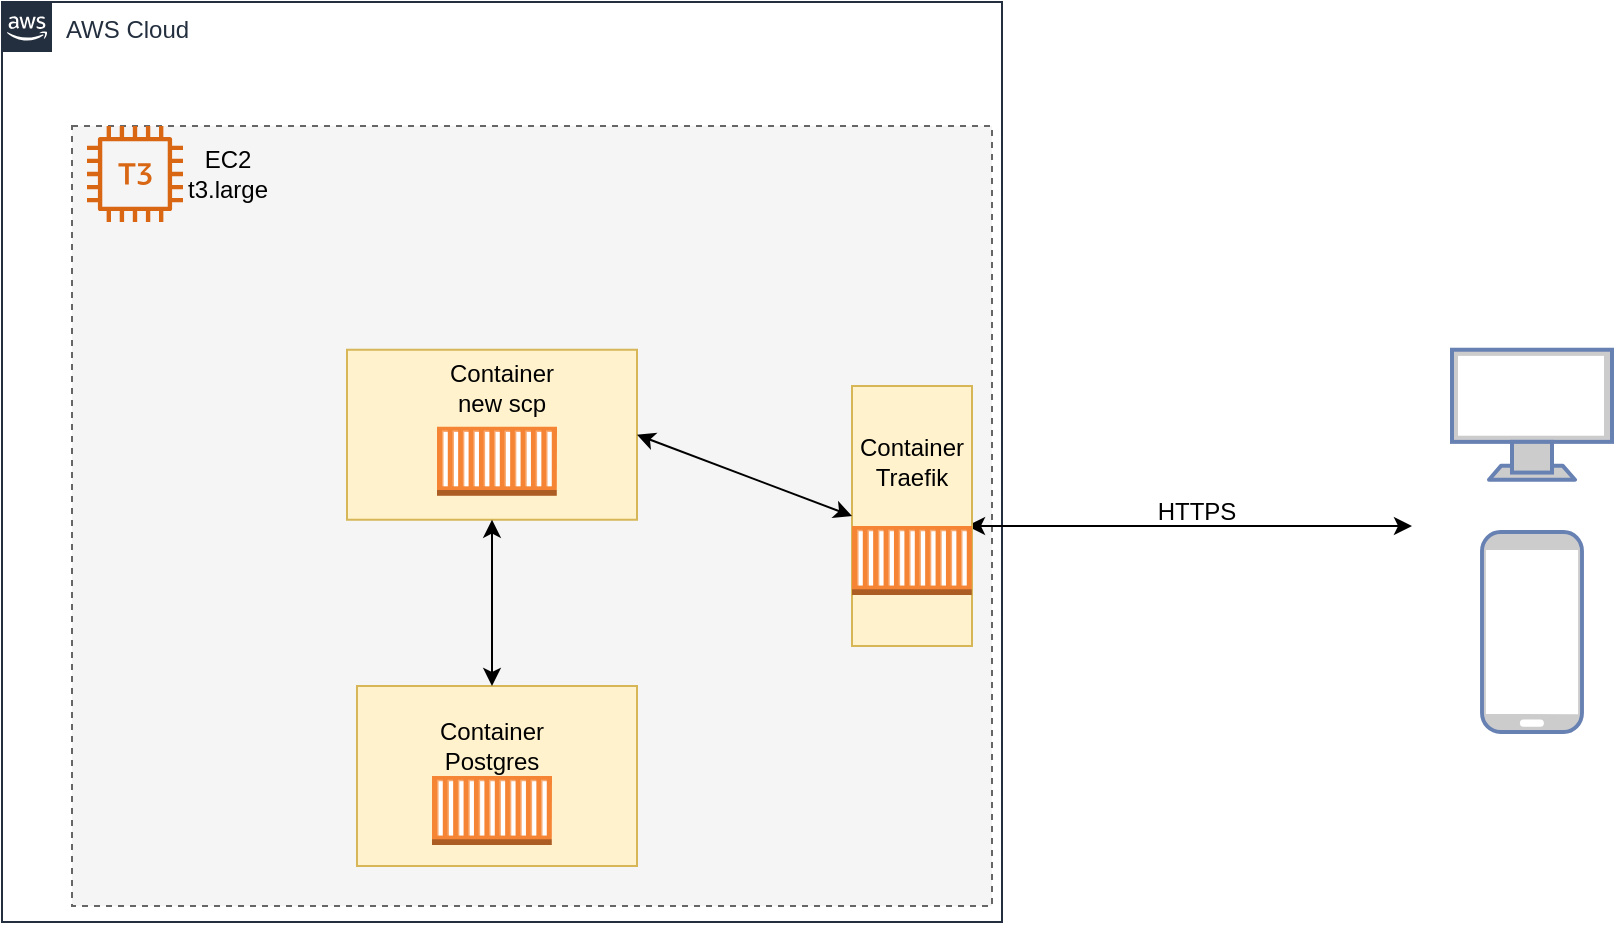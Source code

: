 <mxfile version="13.0.3" type="github">
  <diagram id="Ht1M8jgEwFfnCIfOTk4-" name="Page-1">
    <mxGraphModel dx="1197" dy="715" grid="1" gridSize="10" guides="1" tooltips="1" connect="1" arrows="1" fold="1" page="1" pageScale="1" pageWidth="1169" pageHeight="827" math="0" shadow="0">
      <root>
        <mxCell id="0" />
        <mxCell id="1" parent="0" />
        <mxCell id="UEzPUAAOIrF-is8g5C7q-107" value="" style="rounded=0;whiteSpace=wrap;html=1;labelBackgroundColor=none;fillColor=#f5f5f5;dashed=1;strokeColor=#666666;fontColor=#333333;" parent="1" vertex="1">
          <mxGeometry x="220" y="230" width="460" height="390" as="geometry" />
        </mxCell>
        <mxCell id="UEzPUAAOIrF-is8g5C7q-74" value="AWS Cloud" style="points=[[0,0],[0.25,0],[0.5,0],[0.75,0],[1,0],[1,0.25],[1,0.5],[1,0.75],[1,1],[0.75,1],[0.5,1],[0.25,1],[0,1],[0,0.75],[0,0.5],[0,0.25]];outlineConnect=0;gradientColor=none;html=1;whiteSpace=wrap;fontSize=12;fontStyle=0;shape=mxgraph.aws4.group;grIcon=mxgraph.aws4.group_aws_cloud_alt;strokeColor=#232F3E;fillColor=none;verticalAlign=top;align=left;spacingLeft=30;fontColor=#232F3E;dashed=0;labelBackgroundColor=#ffffff;" parent="1" vertex="1">
          <mxGeometry x="185" y="168" width="500" height="460" as="geometry" />
        </mxCell>
        <mxCell id="UEzPUAAOIrF-is8g5C7q-90" value="" style="edgeStyle=orthogonalEdgeStyle;rounded=0;orthogonalLoop=1;jettySize=auto;html=1;endArrow=open;endFill=0;strokeWidth=2;" parent="1" edge="1">
          <mxGeometry relative="1" as="geometry">
            <mxPoint x="448" y="349" as="sourcePoint" />
          </mxGeometry>
        </mxCell>
        <mxCell id="UEzPUAAOIrF-is8g5C7q-91" value="" style="edgeStyle=orthogonalEdgeStyle;rounded=0;orthogonalLoop=1;jettySize=auto;html=1;endArrow=open;endFill=0;strokeWidth=2;" parent="1" edge="1">
          <mxGeometry relative="1" as="geometry">
            <mxPoint x="558" y="349" as="sourcePoint" />
          </mxGeometry>
        </mxCell>
        <mxCell id="UEzPUAAOIrF-is8g5C7q-92" value="" style="edgeStyle=orthogonalEdgeStyle;rounded=0;orthogonalLoop=1;jettySize=auto;html=1;endArrow=open;endFill=0;strokeWidth=2;" parent="1" edge="1">
          <mxGeometry relative="1" as="geometry">
            <mxPoint x="678" y="349" as="sourcePoint" />
          </mxGeometry>
        </mxCell>
        <mxCell id="UEzPUAAOIrF-is8g5C7q-93" style="edgeStyle=orthogonalEdgeStyle;rounded=0;orthogonalLoop=1;jettySize=auto;html=1;endArrow=open;endFill=0;strokeWidth=2;" parent="1" edge="1">
          <mxGeometry relative="1" as="geometry">
            <Array as="points">
              <mxPoint x="762" y="480" />
            </Array>
            <mxPoint x="762" y="388" as="sourcePoint" />
          </mxGeometry>
        </mxCell>
        <mxCell id="UEzPUAAOIrF-is8g5C7q-96" style="edgeStyle=orthogonalEdgeStyle;rounded=0;orthogonalLoop=1;jettySize=auto;html=1;endArrow=open;endFill=0;strokeWidth=2;startArrow=open;startFill=0;" parent="1" edge="1">
          <mxGeometry relative="1" as="geometry">
            <Array as="points">
              <mxPoint x="638" y="560" />
              <mxPoint x="528" y="560" />
            </Array>
            <mxPoint x="638" y="528" as="sourcePoint" />
          </mxGeometry>
        </mxCell>
        <mxCell id="UEzPUAAOIrF-is8g5C7q-97" style="edgeStyle=orthogonalEdgeStyle;rounded=0;orthogonalLoop=1;jettySize=auto;html=1;endArrow=open;endFill=0;strokeWidth=2;startArrow=open;startFill=0;" parent="1" edge="1">
          <mxGeometry relative="1" as="geometry">
            <Array as="points">
              <mxPoint x="684" y="560" />
              <mxPoint x="859" y="560" />
            </Array>
            <mxPoint x="638" y="528" as="sourcePoint" />
          </mxGeometry>
        </mxCell>
        <mxCell id="AvLsBnEE_gzgj6Tfmuju-1" value="" style="outlineConnect=0;fontColor=#232F3E;gradientColor=none;fillColor=#D86613;strokeColor=none;dashed=0;verticalLabelPosition=bottom;verticalAlign=top;align=center;html=1;fontSize=12;fontStyle=0;aspect=fixed;pointerEvents=1;shape=mxgraph.aws4.t3_instance;" parent="1" vertex="1">
          <mxGeometry x="227.5" y="230" width="48" height="48" as="geometry" />
        </mxCell>
        <mxCell id="AvLsBnEE_gzgj6Tfmuju-2" value="&lt;div&gt;EC2 t3.large&lt;/div&gt;" style="text;html=1;strokeColor=none;fillColor=none;align=center;verticalAlign=middle;whiteSpace=wrap;rounded=0;" parent="1" vertex="1">
          <mxGeometry x="277.5" y="244" width="40" height="20" as="geometry" />
        </mxCell>
        <mxCell id="AvLsBnEE_gzgj6Tfmuju-3" value="" style="rounded=0;whiteSpace=wrap;html=1;fillColor=#fff2cc;strokeColor=#d6b656;" parent="1" vertex="1">
          <mxGeometry x="357.5" y="341.87" width="145" height="85" as="geometry" />
        </mxCell>
        <mxCell id="AvLsBnEE_gzgj6Tfmuju-4" value="" style="rounded=0;whiteSpace=wrap;html=1;fillColor=#fff2cc;strokeColor=#d6b656;" parent="1" vertex="1">
          <mxGeometry x="362.5" y="510" width="140" height="90" as="geometry" />
        </mxCell>
        <mxCell id="AvLsBnEE_gzgj6Tfmuju-5" value="" style="outlineConnect=0;dashed=0;verticalLabelPosition=bottom;verticalAlign=top;align=center;html=1;shape=mxgraph.aws3.ec2_compute_container;fillColor=#F58534;gradientColor=none;" parent="1" vertex="1">
          <mxGeometry x="402.5" y="380.37" width="60" height="34.5" as="geometry" />
        </mxCell>
        <mxCell id="AvLsBnEE_gzgj6Tfmuju-6" value="" style="outlineConnect=0;dashed=0;verticalLabelPosition=bottom;verticalAlign=top;align=center;html=1;shape=mxgraph.aws3.ec2_compute_container;fillColor=#F58534;gradientColor=none;" parent="1" vertex="1">
          <mxGeometry x="400" y="555" width="60" height="34.5" as="geometry" />
        </mxCell>
        <mxCell id="AvLsBnEE_gzgj6Tfmuju-7" value="&lt;div&gt;Container&lt;/div&gt;&lt;div&gt;Postgres&lt;/div&gt;" style="text;html=1;strokeColor=none;fillColor=none;align=center;verticalAlign=middle;whiteSpace=wrap;rounded=0;" parent="1" vertex="1">
          <mxGeometry x="410" y="530" width="40" height="20" as="geometry" />
        </mxCell>
        <mxCell id="AvLsBnEE_gzgj6Tfmuju-8" value="&lt;div&gt;Container&lt;/div&gt;&lt;div&gt;new scp&lt;/div&gt;" style="text;html=1;strokeColor=none;fillColor=none;align=center;verticalAlign=middle;whiteSpace=wrap;rounded=0;" parent="1" vertex="1">
          <mxGeometry x="409" y="351.37" width="52" height="20" as="geometry" />
        </mxCell>
        <mxCell id="AvLsBnEE_gzgj6Tfmuju-12" value="" style="endArrow=classic;startArrow=classic;html=1;" parent="1" edge="1">
          <mxGeometry width="50" height="50" relative="1" as="geometry">
            <mxPoint x="890" y="430" as="sourcePoint" />
            <mxPoint x="667.5" y="430" as="targetPoint" />
          </mxGeometry>
        </mxCell>
        <mxCell id="AvLsBnEE_gzgj6Tfmuju-13" value="HTTPS" style="text;html=1;align=center;verticalAlign=middle;resizable=0;points=[];autosize=1;" parent="1" vertex="1">
          <mxGeometry x="757" y="413" width="50" height="20" as="geometry" />
        </mxCell>
        <mxCell id="AvLsBnEE_gzgj6Tfmuju-16" value="" style="fontColor=#0066CC;verticalAlign=top;verticalLabelPosition=bottom;labelPosition=center;align=center;html=1;outlineConnect=0;fillColor=#CCCCCC;strokeColor=#6881B3;gradientColor=none;gradientDirection=north;strokeWidth=2;shape=mxgraph.networks.monitor;" parent="1" vertex="1">
          <mxGeometry x="910" y="341.87" width="80" height="65" as="geometry" />
        </mxCell>
        <mxCell id="AvLsBnEE_gzgj6Tfmuju-17" value="" style="fontColor=#0066CC;verticalAlign=top;verticalLabelPosition=bottom;labelPosition=center;align=center;html=1;outlineConnect=0;fillColor=#CCCCCC;strokeColor=#6881B3;gradientColor=none;gradientDirection=north;strokeWidth=2;shape=mxgraph.networks.mobile;" parent="1" vertex="1">
          <mxGeometry x="925" y="433" width="50" height="100" as="geometry" />
        </mxCell>
        <mxCell id="iRkAVjKsioS5OskIoOGy-1" value="" style="rounded=0;whiteSpace=wrap;html=1;fillColor=#fff2cc;strokeColor=#d6b656;" vertex="1" parent="1">
          <mxGeometry x="610" y="360" width="60" height="130" as="geometry" />
        </mxCell>
        <mxCell id="iRkAVjKsioS5OskIoOGy-2" value="" style="outlineConnect=0;dashed=0;verticalLabelPosition=bottom;verticalAlign=top;align=center;html=1;shape=mxgraph.aws3.ec2_compute_container;fillColor=#F58534;gradientColor=none;" vertex="1" parent="1">
          <mxGeometry x="610" y="430" width="60" height="34.5" as="geometry" />
        </mxCell>
        <mxCell id="iRkAVjKsioS5OskIoOGy-5" value="&lt;div&gt;Container&lt;/div&gt;&lt;div&gt;Traefik&lt;/div&gt;" style="text;html=1;strokeColor=none;fillColor=none;align=center;verticalAlign=middle;whiteSpace=wrap;rounded=0;" vertex="1" parent="1">
          <mxGeometry x="620" y="388" width="40" height="20" as="geometry" />
        </mxCell>
        <mxCell id="iRkAVjKsioS5OskIoOGy-9" value="" style="endArrow=classic;startArrow=classic;html=1;exitX=1;exitY=0.5;exitDx=0;exitDy=0;entryX=0;entryY=0.5;entryDx=0;entryDy=0;" edge="1" parent="1" source="AvLsBnEE_gzgj6Tfmuju-3" target="iRkAVjKsioS5OskIoOGy-1">
          <mxGeometry width="50" height="50" relative="1" as="geometry">
            <mxPoint x="530" y="420" as="sourcePoint" />
            <mxPoint x="580" y="370" as="targetPoint" />
          </mxGeometry>
        </mxCell>
        <mxCell id="iRkAVjKsioS5OskIoOGy-10" value="" style="endArrow=classic;startArrow=classic;html=1;" edge="1" parent="1" target="AvLsBnEE_gzgj6Tfmuju-3">
          <mxGeometry width="50" height="50" relative="1" as="geometry">
            <mxPoint x="430" y="510" as="sourcePoint" />
            <mxPoint x="480" y="460" as="targetPoint" />
          </mxGeometry>
        </mxCell>
      </root>
    </mxGraphModel>
  </diagram>
</mxfile>
